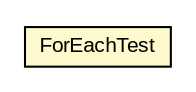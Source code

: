 #!/usr/local/bin/dot
#
# Class diagram 
# Generated by UMLGraph version 5.1 (http://www.umlgraph.org/)
#

digraph G {
	edge [fontname="arial",fontsize=10,labelfontname="arial",labelfontsize=10];
	node [fontname="arial",fontsize=10,shape=plaintext];
	nodesep=0.25;
	ranksep=0.5;
	// com.helger.jcodemodel.tests.ForEachTest
	c388 [label=<<table title="com.helger.jcodemodel.tests.ForEachTest" border="0" cellborder="1" cellspacing="0" cellpadding="2" port="p" bgcolor="lemonChiffon" href="./ForEachTest.html">
		<tr><td><table border="0" cellspacing="0" cellpadding="1">
<tr><td align="center" balign="center"> ForEachTest </td></tr>
		</table></td></tr>
		</table>>, fontname="arial", fontcolor="black", fontsize=10.0];
}

